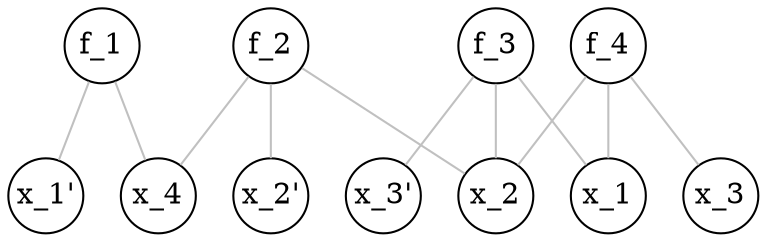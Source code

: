 graph ChowdhryE{
node[shape=circle,fixedsize=1]
edge[color="gray"]
	f_1--"x_1'"  f_1--x_4
	f_2--"x_2'"  f_2--x_4  f_2--x_2
	f_3--"x_3'"  f_3--x_1  f_3--x_2
	f_4--x_1  f_4--x_2  f_4--x_3
}
